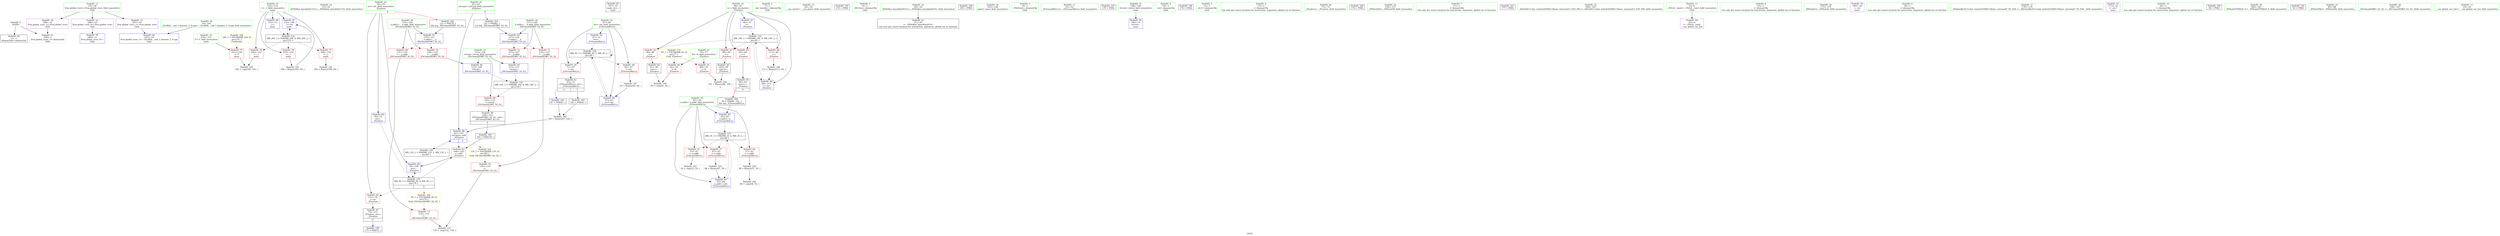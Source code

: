 digraph "SVFG" {
	label="SVFG";

	Node0x562b40582d40 [shape=record,color=grey,label="{NodeID: 0\nNullPtr}"];
	Node0x562b40582d40 -> Node0x562b40598840[style=solid];
	Node0x562b40582d40 -> Node0x562b4059bb00[style=solid];
	Node0x562b40598ff0 [shape=record,color=blue,label="{NodeID: 97\n152\<--184\n_t\<--inc\nmain\n}"];
	Node0x562b40598ff0 -> Node0x562b405a5840[style=dashed];
	Node0x562b40597080 [shape=record,color=green,label="{NodeID: 14\n23\<--24\n_ZNSt8ios_base4InitC1Ev\<--_ZNSt8ios_base4InitC1Ev_field_insensitive\n}"];
	Node0x562b4059ca80 [shape=record,color=black,label="{NodeID: 194\n105 = PHI(120, )\n}"];
	Node0x562b4059ca80 -> Node0x562b4059af40[style=solid];
	Node0x562b40597d30 [shape=record,color=green,label="{NodeID: 28\n125\<--126\n__a.addr\<--__a.addr_field_insensitive\n_ZSt3maxIiERKT_S2_S2_\n}"];
	Node0x562b40597d30 -> Node0x562b4059b0e0[style=solid];
	Node0x562b40597d30 -> Node0x562b4059b1b0[style=solid];
	Node0x562b40597d30 -> Node0x562b4059c350[style=solid];
	Node0x562b40598a40 [shape=record,color=black,label="{NodeID: 42\n147\<--51\nmain_ret\<--\nmain\n}"];
	Node0x562b4059f4a0 [shape=record,color=grey,label="{NodeID: 139\n58 = Binary(57, 59, )\n}"];
	Node0x562b4059f4a0 -> Node0x562b405a0a30[style=solid];
	Node0x562b4059a650 [shape=record,color=red,label="{NodeID: 56\n57\<--45\n\<--n.addr\n_Z10countBitLLx\n}"];
	Node0x562b4059a650 -> Node0x562b4059f4a0[style=solid];
	Node0x562b4059b1b0 [shape=record,color=red,label="{NodeID: 70\n140\<--125\n\<--__a.addr\n_ZSt3maxIiERKT_S2_S2_\n}"];
	Node0x562b4059b1b0 -> Node0x562b4059c5c0[style=solid];
	Node0x562b4059bda0 [shape=record,color=blue,label="{NodeID: 84\n47\<--63\nret\<--inc\n_Z10countBitLLx\n}"];
	Node0x562b4059bda0 -> Node0x562b405a7640[style=dashed];
	Node0x562b40583f40 [shape=record,color=green,label="{NodeID: 1\n7\<--1\n__dso_handle\<--dummyObj\nGlob }"];
	Node0x562b40597180 [shape=record,color=green,label="{NodeID: 15\n29\<--30\n__cxa_atexit\<--__cxa_atexit_field_insensitive\n}"];
	Node0x562b4059cbc0 [shape=record,color=black,label="{NodeID: 195\n155 = PHI()\n}"];
	Node0x562b40597e00 [shape=record,color=green,label="{NodeID: 29\n127\<--128\n__b.addr\<--__b.addr_field_insensitive\n_ZSt3maxIiERKT_S2_S2_\n}"];
	Node0x562b40597e00 -> Node0x562b4059b280[style=solid];
	Node0x562b40597e00 -> Node0x562b4059b350[style=solid];
	Node0x562b40597e00 -> Node0x562b4059c420[style=solid];
	Node0x562b40598b10 [shape=record,color=black,label="{NodeID: 43\n43\<--71\n_Z10countBitLLx_ret\<--\n_Z10countBitLLx\n|{<s0>4|<s1>5}}"];
	Node0x562b40598b10:s0 -> Node0x562b4059c790[style=solid,color=blue];
	Node0x562b40598b10:s1 -> Node0x562b4059c980[style=solid,color=blue];
	Node0x562b4059f620 [shape=record,color=grey,label="{NodeID: 140\n103 = Binary(97, 102, )\n}"];
	Node0x562b4059f620 -> Node0x562b4059c0e0[style=solid];
	Node0x562b4059a720 [shape=record,color=red,label="{NodeID: 57\n67\<--45\n\<--n.addr\n_Z10countBitLLx\n}"];
	Node0x562b4059a720 -> Node0x562b40599a70[style=solid];
	Node0x562b405a6240 [shape=record,color=black,label="{NodeID: 154\nMR_8V_3 = PHI(MR_8V_4, MR_8V_2, )\npts\{79 \}\n|{|<s3>6}}"];
	Node0x562b405a6240 -> Node0x562b4059ab30[style=dashed];
	Node0x562b405a6240 -> Node0x562b4059af40[style=dashed];
	Node0x562b405a6240 -> Node0x562b4059c1b0[style=dashed];
	Node0x562b405a6240:s3 -> Node0x562b405a8040[style=dashed,color=red];
	Node0x562b4059b280 [shape=record,color=red,label="{NodeID: 71\n133\<--127\n\<--__b.addr\n_ZSt3maxIiERKT_S2_S2_\n}"];
	Node0x562b4059b280 -> Node0x562b4059b4f0[style=solid];
	Node0x562b405a91e0 [shape=record,color=yellow,style=double,label="{NodeID: 168\n24V_1 = ENCHI(MR_24V_0)\npts\{151 \}\nFun[main]}"];
	Node0x562b405a91e0 -> Node0x562b4059b5c0[style=dashed];
	Node0x562b4059be70 [shape=record,color=blue,label="{NodeID: 85\n45\<--68\nn.addr\<--shr\n_Z10countBitLLx\n}"];
	Node0x562b4059be70 -> Node0x562b405a7140[style=dashed];
	Node0x562b405960f0 [shape=record,color=green,label="{NodeID: 2\n8\<--1\n_ZSt3cin\<--dummyObj\nGlob }"];
	Node0x562b40597280 [shape=record,color=green,label="{NodeID: 16\n28\<--34\n_ZNSt8ios_base4InitD1Ev\<--_ZNSt8ios_base4InitD1Ev_field_insensitive\n}"];
	Node0x562b40597280 -> Node0x562b40598940[style=solid];
	Node0x562b4059cc90 [shape=record,color=black,label="{NodeID: 196\n165 = PHI()\n}"];
	Node0x562b40597ed0 [shape=record,color=green,label="{NodeID: 30\n145\<--146\nmain\<--main_field_insensitive\n}"];
	Node0x562b40598be0 [shape=record,color=black,label="{NodeID: 44\n91\<--90\nconv\<--\n_Z5solvev\n}"];
	Node0x562b40598be0 -> Node0x562b405a0bb0[style=solid];
	Node0x562b40599770 [shape=record,color=grey,label="{NodeID: 141\n63 = Binary(62, 64, )\n}"];
	Node0x562b40599770 -> Node0x562b4059bda0[style=solid];
	Node0x562b4059a7f0 [shape=record,color=red,label="{NodeID: 58\n62\<--47\n\<--ret\n_Z10countBitLLx\n}"];
	Node0x562b4059a7f0 -> Node0x562b40599770[style=solid];
	Node0x562b405a6740 [shape=record,color=black,label="{NodeID: 155\nMR_10V_3 = PHI(MR_10V_4, MR_10V_2, )\npts\{81 \}\n}"];
	Node0x562b405a6740 -> Node0x562b4059ac00[style=dashed];
	Node0x562b405a6740 -> Node0x562b4059acd0[style=dashed];
	Node0x562b405a6740 -> Node0x562b4059ada0[style=dashed];
	Node0x562b405a6740 -> Node0x562b4059ae70[style=dashed];
	Node0x562b405a6740 -> Node0x562b4059c280[style=dashed];
	Node0x562b4059b350 [shape=record,color=red,label="{NodeID: 72\n137\<--127\n\<--__b.addr\n_ZSt3maxIiERKT_S2_S2_\n}"];
	Node0x562b4059b350 -> Node0x562b4059c4f0[style=solid];
	Node0x562b4059bf40 [shape=record,color=blue,label="{NodeID: 86\n78\<--51\nret\<--\n_Z5solvev\n}"];
	Node0x562b4059bf40 -> Node0x562b405a6240[style=dashed];
	Node0x562b40596180 [shape=record,color=green,label="{NodeID: 3\n9\<--1\n_ZSt4cout\<--dummyObj\nGlob }"];
	Node0x562b40597380 [shape=record,color=green,label="{NodeID: 17\n41\<--42\n_Z10countBitLLx\<--_Z10countBitLLx_field_insensitive\n}"];
	Node0x562b4059cd60 [shape=record,color=black,label="{NodeID: 197\n170 = PHI()\n}"];
	Node0x562b40597fd0 [shape=record,color=green,label="{NodeID: 31\n148\<--149\nretval\<--retval_field_insensitive\nmain\n}"];
	Node0x562b40597fd0 -> Node0x562b4059c690[style=solid];
	Node0x562b40598cb0 [shape=record,color=black,label="{NodeID: 45\n96\<--95\nconv1\<--\n_Z5solvev\n|{<s0>4}}"];
	Node0x562b40598cb0:s0 -> Node0x562b4059d580[style=solid,color=red];
	Node0x562b405998f0 [shape=record,color=grey,label="{NodeID: 142\n184 = Binary(183, 64, )\n}"];
	Node0x562b405998f0 -> Node0x562b40598ff0[style=solid];
	Node0x562b4059a8c0 [shape=record,color=red,label="{NodeID: 59\n71\<--47\n\<--ret\n_Z10countBitLLx\n}"];
	Node0x562b4059a8c0 -> Node0x562b40598b10[style=solid];
	Node0x562b405a6c40 [shape=record,color=black,label="{NodeID: 156\nMR_12V_2 = PHI(MR_12V_3, MR_12V_1, )\npts\{83 \}\n}"];
	Node0x562b405a6c40 -> Node0x562b4059c0e0[style=dashed];
	Node0x562b4059b420 [shape=record,color=red,label="{NodeID: 73\n132\<--131\n\<--\n_ZSt3maxIiERKT_S2_S2_\n}"];
	Node0x562b4059b420 -> Node0x562b405a0eb0[style=solid];
	Node0x562b405a93a0 [shape=record,color=yellow,style=double,label="{NodeID: 170\n6V_1 = ENCHI(MR_6V_0)\npts\{77 \}\nFun[_Z5solvev]}"];
	Node0x562b405a93a0 -> Node0x562b4059a990[style=dashed];
	Node0x562b405a93a0 -> Node0x562b4059aa60[style=dashed];
	Node0x562b4059c010 [shape=record,color=blue,label="{NodeID: 87\n80\<--51\ni\<--\n_Z5solvev\n}"];
	Node0x562b4059c010 -> Node0x562b405a6740[style=dashed];
	Node0x562b40596210 [shape=record,color=green,label="{NodeID: 4\n10\<--1\n.str\<--dummyObj\nGlob }"];
	Node0x562b40597480 [shape=record,color=green,label="{NodeID: 18\n45\<--46\nn.addr\<--n.addr_field_insensitive\n_Z10countBitLLx\n}"];
	Node0x562b40597480 -> Node0x562b4059a580[style=solid];
	Node0x562b40597480 -> Node0x562b4059a650[style=solid];
	Node0x562b40597480 -> Node0x562b4059a720[style=solid];
	Node0x562b40597480 -> Node0x562b4059bc00[style=solid];
	Node0x562b40597480 -> Node0x562b4059be70[style=solid];
	Node0x562b4059ce30 [shape=record,color=black,label="{NodeID: 198\n174 = PHI()\n}"];
	Node0x562b405980a0 [shape=record,color=green,label="{NodeID: 32\n150\<--151\nT\<--T_field_insensitive\nmain\n}"];
	Node0x562b405980a0 -> Node0x562b4059b5c0[style=solid];
	Node0x562b40598d80 [shape=record,color=black,label="{NodeID: 46\n100\<--99\nconv3\<--\n_Z5solvev\n}"];
	Node0x562b40598d80 -> Node0x562b40599bf0[style=solid];
	Node0x562b40599a70 [shape=record,color=grey,label="{NodeID: 143\n68 = Binary(67, 59, )\n}"];
	Node0x562b40599a70 -> Node0x562b4059be70[style=solid];
	Node0x562b4059a990 [shape=record,color=red,label="{NodeID: 60\n92\<--76\n\<--N\n_Z5solvev\n}"];
	Node0x562b4059a990 -> Node0x562b405a0bb0[style=solid];
	Node0x562b405a7140 [shape=record,color=black,label="{NodeID: 157\nMR_2V_3 = PHI(MR_2V_4, MR_2V_2, )\npts\{46 \}\n}"];
	Node0x562b405a7140 -> Node0x562b4059a580[style=dashed];
	Node0x562b405a7140 -> Node0x562b4059a650[style=dashed];
	Node0x562b405a7140 -> Node0x562b4059a720[style=dashed];
	Node0x562b405a7140 -> Node0x562b4059be70[style=dashed];
	Node0x562b4059b4f0 [shape=record,color=red,label="{NodeID: 74\n134\<--133\n\<--\n_ZSt3maxIiERKT_S2_S2_\n}"];
	Node0x562b4059b4f0 -> Node0x562b405a0eb0[style=solid];
	Node0x562b4059c0e0 [shape=record,color=blue,label="{NodeID: 88\n82\<--103\nref.tmp\<--add\n_Z5solvev\n|{|<s2>6}}"];
	Node0x562b4059c0e0 -> Node0x562b4059af40[style=dashed];
	Node0x562b4059c0e0 -> Node0x562b405a6c40[style=dashed];
	Node0x562b4059c0e0:s2 -> Node0x562b405a8b60[style=dashed,color=red];
	Node0x562b405962a0 [shape=record,color=green,label="{NodeID: 5\n12\<--1\n.str.1\<--dummyObj\nGlob }"];
	Node0x562b40597550 [shape=record,color=green,label="{NodeID: 19\n47\<--48\nret\<--ret_field_insensitive\n_Z10countBitLLx\n}"];
	Node0x562b40597550 -> Node0x562b4059a7f0[style=solid];
	Node0x562b40597550 -> Node0x562b4059a8c0[style=solid];
	Node0x562b40597550 -> Node0x562b4059bcd0[style=solid];
	Node0x562b40597550 -> Node0x562b4059bda0[style=solid];
	Node0x562b4059cf30 [shape=record,color=black,label="{NodeID: 199\n175 = PHI(75, )\n}"];
	Node0x562b40598170 [shape=record,color=green,label="{NodeID: 33\n152\<--153\n_t\<--_t_field_insensitive\nmain\n}"];
	Node0x562b40598170 -> Node0x562b4059b690[style=solid];
	Node0x562b40598170 -> Node0x562b4059b760[style=solid];
	Node0x562b40598170 -> Node0x562b4059b830[style=solid];
	Node0x562b40598170 -> Node0x562b40598f20[style=solid];
	Node0x562b40598170 -> Node0x562b40598ff0[style=solid];
	Node0x562b40598e50 [shape=record,color=black,label="{NodeID: 47\n75\<--115\n_Z5solvev_ret\<--\n_Z5solvev\n|{<s0>11}}"];
	Node0x562b40598e50:s0 -> Node0x562b4059cf30[style=solid,color=blue];
	Node0x562b40599bf0 [shape=record,color=grey,label="{NodeID: 144\n101 = Binary(98, 100, )\n|{<s0>5}}"];
	Node0x562b40599bf0:s0 -> Node0x562b4059d580[style=solid,color=red];
	Node0x562b4059aa60 [shape=record,color=red,label="{NodeID: 61\n98\<--76\n\<--N\n_Z5solvev\n}"];
	Node0x562b4059aa60 -> Node0x562b40599bf0[style=solid];
	Node0x562b405a7640 [shape=record,color=black,label="{NodeID: 158\nMR_4V_3 = PHI(MR_4V_5, MR_4V_2, )\npts\{48 \}\n}"];
	Node0x562b405a7640 -> Node0x562b4059a7f0[style=dashed];
	Node0x562b405a7640 -> Node0x562b4059a8c0[style=dashed];
	Node0x562b405a7640 -> Node0x562b4059bda0[style=dashed];
	Node0x562b405a7640 -> Node0x562b405a7640[style=dashed];
	Node0x562b4059b5c0 [shape=record,color=red,label="{NodeID: 75\n161\<--150\n\<--T\nmain\n}"];
	Node0x562b4059b5c0 -> Node0x562b405a0d30[style=solid];
	Node0x562b4059c1b0 [shape=record,color=blue,label="{NodeID: 89\n78\<--108\nret\<--\n_Z5solvev\n}"];
	Node0x562b4059c1b0 -> Node0x562b405a6240[style=dashed];
	Node0x562b40596ae0 [shape=record,color=green,label="{NodeID: 6\n15\<--1\n\<--dummyObj\nCan only get source location for instruction, argument, global var or function.}"];
	Node0x562b40597620 [shape=record,color=green,label="{NodeID: 20\n73\<--74\n_Z5solvev\<--_Z5solvev_field_insensitive\n}"];
	Node0x562b4059d100 [shape=record,color=black,label="{NodeID: 200\n176 = PHI()\n}"];
	Node0x562b40598240 [shape=record,color=green,label="{NodeID: 34\n156\<--157\n_ZNSirsERi\<--_ZNSirsERi_field_insensitive\n}"];
	Node0x562b40599f40 [shape=record,color=black,label="{NodeID: 48\n120\<--143\n_ZSt3maxIiERKT_S2_S2__ret\<--\n_ZSt3maxIiERKT_S2_S2_\n|{<s0>6}}"];
	Node0x562b40599f40:s0 -> Node0x562b4059ca80[style=solid,color=blue];
	Node0x562b40599d70 [shape=record,color=grey,label="{NodeID: 145\n169 = Binary(168, 64, )\n}"];
	Node0x562b4059ab30 [shape=record,color=red,label="{NodeID: 62\n115\<--78\n\<--ret\n_Z5solvev\n}"];
	Node0x562b4059ab30 -> Node0x562b40598e50[style=solid];
	Node0x562b405a7b40 [shape=record,color=black,label="{NodeID: 159\nMR_16V_3 = PHI(MR_16V_4, MR_16V_2, )\npts\{124 \}\n}"];
	Node0x562b405a7b40 -> Node0x562b4059b010[style=dashed];
	Node0x562b4059b690 [shape=record,color=red,label="{NodeID: 76\n160\<--152\n\<--_t\nmain\n}"];
	Node0x562b4059b690 -> Node0x562b405a0d30[style=solid];
	Node0x562b4059c280 [shape=record,color=blue,label="{NodeID: 90\n80\<--112\ni\<--inc\n_Z5solvev\n}"];
	Node0x562b4059c280 -> Node0x562b405a6740[style=dashed];
	Node0x562b40596b70 [shape=record,color=green,label="{NodeID: 7\n51\<--1\n\<--dummyObj\nCan only get source location for instruction, argument, global var or function.}"];
	Node0x562b40597720 [shape=record,color=green,label="{NodeID: 21\n76\<--77\nN\<--N_field_insensitive\n_Z5solvev\n}"];
	Node0x562b40597720 -> Node0x562b4059a990[style=solid];
	Node0x562b40597720 -> Node0x562b4059aa60[style=solid];
	Node0x562b4059d1d0 [shape=record,color=black,label="{NodeID: 201\n177 = PHI()\n}"];
	Node0x562b40598340 [shape=record,color=green,label="{NodeID: 35\n166\<--167\n_ZStlsISt11char_traitsIcEERSt13basic_ostreamIcT_ES5_PKc\<--_ZStlsISt11char_traitsIcEERSt13basic_ostreamIcT_ES5_PKc_field_insensitive\n}"];
	Node0x562b4059a010 [shape=record,color=purple,label="{NodeID: 49\n25\<--4\n\<--_ZStL8__ioinit\n__cxx_global_var_init\n}"];
	Node0x562b405a0770 [shape=record,color=grey,label="{NodeID: 146\n112 = Binary(111, 64, )\n}"];
	Node0x562b405a0770 -> Node0x562b4059c280[style=solid];
	Node0x562b4059ac00 [shape=record,color=red,label="{NodeID: 63\n90\<--80\n\<--i\n_Z5solvev\n}"];
	Node0x562b4059ac00 -> Node0x562b40598be0[style=solid];
	Node0x562b405a8040 [shape=record,color=yellow,style=double,label="{NodeID: 160\n8V_1 = ENCHI(MR_8V_0)\npts\{79 \}\nFun[_ZSt3maxIiERKT_S2_S2_]}"];
	Node0x562b405a8040 -> Node0x562b4059b420[style=dashed];
	Node0x562b4059b760 [shape=record,color=red,label="{NodeID: 77\n168\<--152\n\<--_t\nmain\n}"];
	Node0x562b4059b760 -> Node0x562b40599d70[style=solid];
	Node0x562b4059c350 [shape=record,color=blue,label="{NodeID: 91\n125\<--121\n__a.addr\<--__a\n_ZSt3maxIiERKT_S2_S2_\n}"];
	Node0x562b4059c350 -> Node0x562b4059b0e0[style=dashed];
	Node0x562b4059c350 -> Node0x562b4059b1b0[style=dashed];
	Node0x562b40596c00 [shape=record,color=green,label="{NodeID: 8\n55\<--1\n\<--dummyObj\nCan only get source location for instruction, argument, global var or function.}"];
	Node0x562b405977f0 [shape=record,color=green,label="{NodeID: 22\n78\<--79\nret\<--ret_field_insensitive\n_Z5solvev\n|{|<s3>6}}"];
	Node0x562b405977f0 -> Node0x562b4059ab30[style=solid];
	Node0x562b405977f0 -> Node0x562b4059bf40[style=solid];
	Node0x562b405977f0 -> Node0x562b4059c1b0[style=solid];
	Node0x562b405977f0:s3 -> Node0x562b4059d2a0[style=solid,color=red];
	Node0x562b4059d2a0 [shape=record,color=black,label="{NodeID: 202\n121 = PHI(78, )\n0th arg _ZSt3maxIiERKT_S2_S2_ }"];
	Node0x562b4059d2a0 -> Node0x562b4059c350[style=solid];
	Node0x562b40598440 [shape=record,color=green,label="{NodeID: 36\n171\<--172\n_ZNSolsEi\<--_ZNSolsEi_field_insensitive\n}"];
	Node0x562b4059a0e0 [shape=record,color=purple,label="{NodeID: 50\n164\<--10\n\<--.str\nmain\n}"];
	Node0x562b405a08b0 [shape=record,color=grey,label="{NodeID: 147\n54 = cmp(53, 55, )\n}"];
	Node0x562b4059acd0 [shape=record,color=red,label="{NodeID: 64\n95\<--80\n\<--i\n_Z5solvev\n}"];
	Node0x562b4059acd0 -> Node0x562b40598cb0[style=solid];
	Node0x562b405a8b60 [shape=record,color=yellow,style=double,label="{NodeID: 161\n12V_1 = ENCHI(MR_12V_0)\npts\{83 \}\nFun[_ZSt3maxIiERKT_S2_S2_]}"];
	Node0x562b405a8b60 -> Node0x562b4059b4f0[style=dashed];
	Node0x562b4059b830 [shape=record,color=red,label="{NodeID: 78\n183\<--152\n\<--_t\nmain\n}"];
	Node0x562b4059b830 -> Node0x562b405998f0[style=solid];
	Node0x562b4059c420 [shape=record,color=blue,label="{NodeID: 92\n127\<--122\n__b.addr\<--__b\n_ZSt3maxIiERKT_S2_S2_\n}"];
	Node0x562b4059c420 -> Node0x562b4059b280[style=dashed];
	Node0x562b4059c420 -> Node0x562b4059b350[style=dashed];
	Node0x562b40596c90 [shape=record,color=green,label="{NodeID: 9\n59\<--1\n\<--dummyObj\nCan only get source location for instruction, argument, global var or function.}"];
	Node0x562b405978c0 [shape=record,color=green,label="{NodeID: 23\n80\<--81\ni\<--i_field_insensitive\n_Z5solvev\n}"];
	Node0x562b405978c0 -> Node0x562b4059ac00[style=solid];
	Node0x562b405978c0 -> Node0x562b4059acd0[style=solid];
	Node0x562b405978c0 -> Node0x562b4059ada0[style=solid];
	Node0x562b405978c0 -> Node0x562b4059ae70[style=solid];
	Node0x562b405978c0 -> Node0x562b4059c010[style=solid];
	Node0x562b405978c0 -> Node0x562b4059c280[style=solid];
	Node0x562b4059d440 [shape=record,color=black,label="{NodeID: 203\n122 = PHI(82, )\n1st arg _ZSt3maxIiERKT_S2_S2_ }"];
	Node0x562b4059d440 -> Node0x562b4059c420[style=solid];
	Node0x562b40598540 [shape=record,color=green,label="{NodeID: 37\n178\<--179\n_ZSt4endlIcSt11char_traitsIcEERSt13basic_ostreamIT_T0_ES6_\<--_ZSt4endlIcSt11char_traitsIcEERSt13basic_ostreamIT_T0_ES6__field_insensitive\n}"];
	Node0x562b4059a1b0 [shape=record,color=purple,label="{NodeID: 51\n173\<--12\n\<--.str.1\nmain\n}"];
	Node0x562b405a0a30 [shape=record,color=grey,label="{NodeID: 148\n60 = cmp(58, 55, )\n}"];
	Node0x562b4059ada0 [shape=record,color=red,label="{NodeID: 65\n99\<--80\n\<--i\n_Z5solvev\n}"];
	Node0x562b4059ada0 -> Node0x562b40598d80[style=solid];
	Node0x562b4059b900 [shape=record,color=blue,label="{NodeID: 79\n206\<--15\nllvm.global_ctors_0\<--\nGlob }"];
	Node0x562b4059c4f0 [shape=record,color=blue,label="{NodeID: 93\n123\<--137\nretval\<--\n_ZSt3maxIiERKT_S2_S2_\n}"];
	Node0x562b4059c4f0 -> Node0x562b405a7b40[style=dashed];
	Node0x562b40596d20 [shape=record,color=green,label="{NodeID: 10\n64\<--1\n\<--dummyObj\nCan only get source location for instruction, argument, global var or function.}"];
	Node0x562b403b0570 [shape=record,color=black,label="{NodeID: 190\n84 = PHI()\n}"];
	Node0x562b40597990 [shape=record,color=green,label="{NodeID: 24\n82\<--83\nref.tmp\<--ref.tmp_field_insensitive\n_Z5solvev\n|{|<s1>6}}"];
	Node0x562b40597990 -> Node0x562b4059c0e0[style=solid];
	Node0x562b40597990:s1 -> Node0x562b4059d440[style=solid,color=red];
	Node0x562b4059d580 [shape=record,color=black,label="{NodeID: 204\n44 = PHI(96, 101, )\n0th arg _Z10countBitLLx }"];
	Node0x562b4059d580 -> Node0x562b4059bc00[style=solid];
	Node0x562b40598640 [shape=record,color=green,label="{NodeID: 38\n180\<--181\n_ZNSolsEPFRSoS_E\<--_ZNSolsEPFRSoS_E_field_insensitive\n}"];
	Node0x562b4059a280 [shape=record,color=purple,label="{NodeID: 52\n206\<--14\nllvm.global_ctors_0\<--llvm.global_ctors\nGlob }"];
	Node0x562b4059a280 -> Node0x562b4059b900[style=solid];
	Node0x562b405a0bb0 [shape=record,color=grey,label="{NodeID: 149\n93 = cmp(91, 92, )\n}"];
	Node0x562b4059ae70 [shape=record,color=red,label="{NodeID: 66\n111\<--80\n\<--i\n_Z5solvev\n}"];
	Node0x562b4059ae70 -> Node0x562b405a0770[style=solid];
	Node0x562b4059ba00 [shape=record,color=blue,label="{NodeID: 80\n207\<--16\nllvm.global_ctors_1\<--_GLOBAL__sub_I_imazato_2_0.cpp\nGlob }"];
	Node0x562b4059c5c0 [shape=record,color=blue,label="{NodeID: 94\n123\<--140\nretval\<--\n_ZSt3maxIiERKT_S2_S2_\n}"];
	Node0x562b4059c5c0 -> Node0x562b405a7b40[style=dashed];
	Node0x562b40596db0 [shape=record,color=green,label="{NodeID: 11\n4\<--6\n_ZStL8__ioinit\<--_ZStL8__ioinit_field_insensitive\nGlob }"];
	Node0x562b40596db0 -> Node0x562b4059a010[style=solid];
	Node0x562b405b1b70 [shape=record,color=black,label="{NodeID: 191\n26 = PHI()\n}"];
	Node0x562b40597a60 [shape=record,color=green,label="{NodeID: 25\n85\<--86\n_ZNSirsERx\<--_ZNSirsERx_field_insensitive\n}"];
	Node0x562b40598740 [shape=record,color=green,label="{NodeID: 39\n16\<--202\n_GLOBAL__sub_I_imazato_2_0.cpp\<--_GLOBAL__sub_I_imazato_2_0.cpp_field_insensitive\n}"];
	Node0x562b40598740 -> Node0x562b4059ba00[style=solid];
	Node0x562b4059a380 [shape=record,color=purple,label="{NodeID: 53\n207\<--14\nllvm.global_ctors_1\<--llvm.global_ctors\nGlob }"];
	Node0x562b4059a380 -> Node0x562b4059ba00[style=solid];
	Node0x562b405a0d30 [shape=record,color=grey,label="{NodeID: 150\n162 = cmp(160, 161, )\n}"];
	Node0x562b4059af40 [shape=record,color=red,label="{NodeID: 67\n108\<--105\n\<--call5\n_Z5solvev\n}"];
	Node0x562b4059af40 -> Node0x562b4059c1b0[style=solid];
	Node0x562b4059bb00 [shape=record,color=blue, style = dotted,label="{NodeID: 81\n208\<--3\nllvm.global_ctors_2\<--dummyVal\nGlob }"];
	Node0x562b4059c690 [shape=record,color=blue,label="{NodeID: 95\n148\<--51\nretval\<--\nmain\n}"];
	Node0x562b40596e80 [shape=record,color=green,label="{NodeID: 12\n14\<--18\nllvm.global_ctors\<--llvm.global_ctors_field_insensitive\nGlob }"];
	Node0x562b40596e80 -> Node0x562b4059a280[style=solid];
	Node0x562b40596e80 -> Node0x562b4059a380[style=solid];
	Node0x562b40596e80 -> Node0x562b4059a480[style=solid];
	Node0x562b4059c790 [shape=record,color=black,label="{NodeID: 192\n97 = PHI(43, )\n}"];
	Node0x562b4059c790 -> Node0x562b4059f620[style=solid];
	Node0x562b40597b60 [shape=record,color=green,label="{NodeID: 26\n106\<--107\n_ZSt3maxIiERKT_S2_S2_\<--_ZSt3maxIiERKT_S2_S2__field_insensitive\n}"];
	Node0x562b40598840 [shape=record,color=black,label="{NodeID: 40\n2\<--3\ndummyVal\<--dummyVal\n}"];
	Node0x562b4059a480 [shape=record,color=purple,label="{NodeID: 54\n208\<--14\nllvm.global_ctors_2\<--llvm.global_ctors\nGlob }"];
	Node0x562b4059a480 -> Node0x562b4059bb00[style=solid];
	Node0x562b405a0eb0 [shape=record,color=grey,label="{NodeID: 151\n135 = cmp(132, 134, )\n}"];
	Node0x562b4059b010 [shape=record,color=red,label="{NodeID: 68\n143\<--123\n\<--retval\n_ZSt3maxIiERKT_S2_S2_\n}"];
	Node0x562b4059b010 -> Node0x562b40599f40[style=solid];
	Node0x562b4059bc00 [shape=record,color=blue,label="{NodeID: 82\n45\<--44\nn.addr\<--n\n_Z10countBitLLx\n}"];
	Node0x562b4059bc00 -> Node0x562b405a7140[style=dashed];
	Node0x562b40598f20 [shape=record,color=blue,label="{NodeID: 96\n152\<--51\n_t\<--\nmain\n}"];
	Node0x562b40598f20 -> Node0x562b405a5840[style=dashed];
	Node0x562b40596f80 [shape=record,color=green,label="{NodeID: 13\n19\<--20\n__cxx_global_var_init\<--__cxx_global_var_init_field_insensitive\n}"];
	Node0x562b4059c980 [shape=record,color=black,label="{NodeID: 193\n102 = PHI(43, )\n}"];
	Node0x562b4059c980 -> Node0x562b4059f620[style=solid];
	Node0x562b40597c60 [shape=record,color=green,label="{NodeID: 27\n123\<--124\nretval\<--retval_field_insensitive\n_ZSt3maxIiERKT_S2_S2_\n}"];
	Node0x562b40597c60 -> Node0x562b4059b010[style=solid];
	Node0x562b40597c60 -> Node0x562b4059c4f0[style=solid];
	Node0x562b40597c60 -> Node0x562b4059c5c0[style=solid];
	Node0x562b40598940 [shape=record,color=black,label="{NodeID: 41\n27\<--28\n\<--_ZNSt8ios_base4InitD1Ev\nCan only get source location for instruction, argument, global var or function.}"];
	Node0x562b4059a580 [shape=record,color=red,label="{NodeID: 55\n53\<--45\n\<--n.addr\n_Z10countBitLLx\n}"];
	Node0x562b4059a580 -> Node0x562b405a08b0[style=solid];
	Node0x562b405a5840 [shape=record,color=black,label="{NodeID: 152\nMR_26V_3 = PHI(MR_26V_4, MR_26V_2, )\npts\{153 \}\n}"];
	Node0x562b405a5840 -> Node0x562b4059b690[style=dashed];
	Node0x562b405a5840 -> Node0x562b4059b760[style=dashed];
	Node0x562b405a5840 -> Node0x562b4059b830[style=dashed];
	Node0x562b405a5840 -> Node0x562b40598ff0[style=dashed];
	Node0x562b4059b0e0 [shape=record,color=red,label="{NodeID: 69\n131\<--125\n\<--__a.addr\n_ZSt3maxIiERKT_S2_S2_\n}"];
	Node0x562b4059b0e0 -> Node0x562b4059b420[style=solid];
	Node0x562b4059bcd0 [shape=record,color=blue,label="{NodeID: 83\n47\<--51\nret\<--\n_Z10countBitLLx\n}"];
	Node0x562b4059bcd0 -> Node0x562b405a7640[style=dashed];
}
